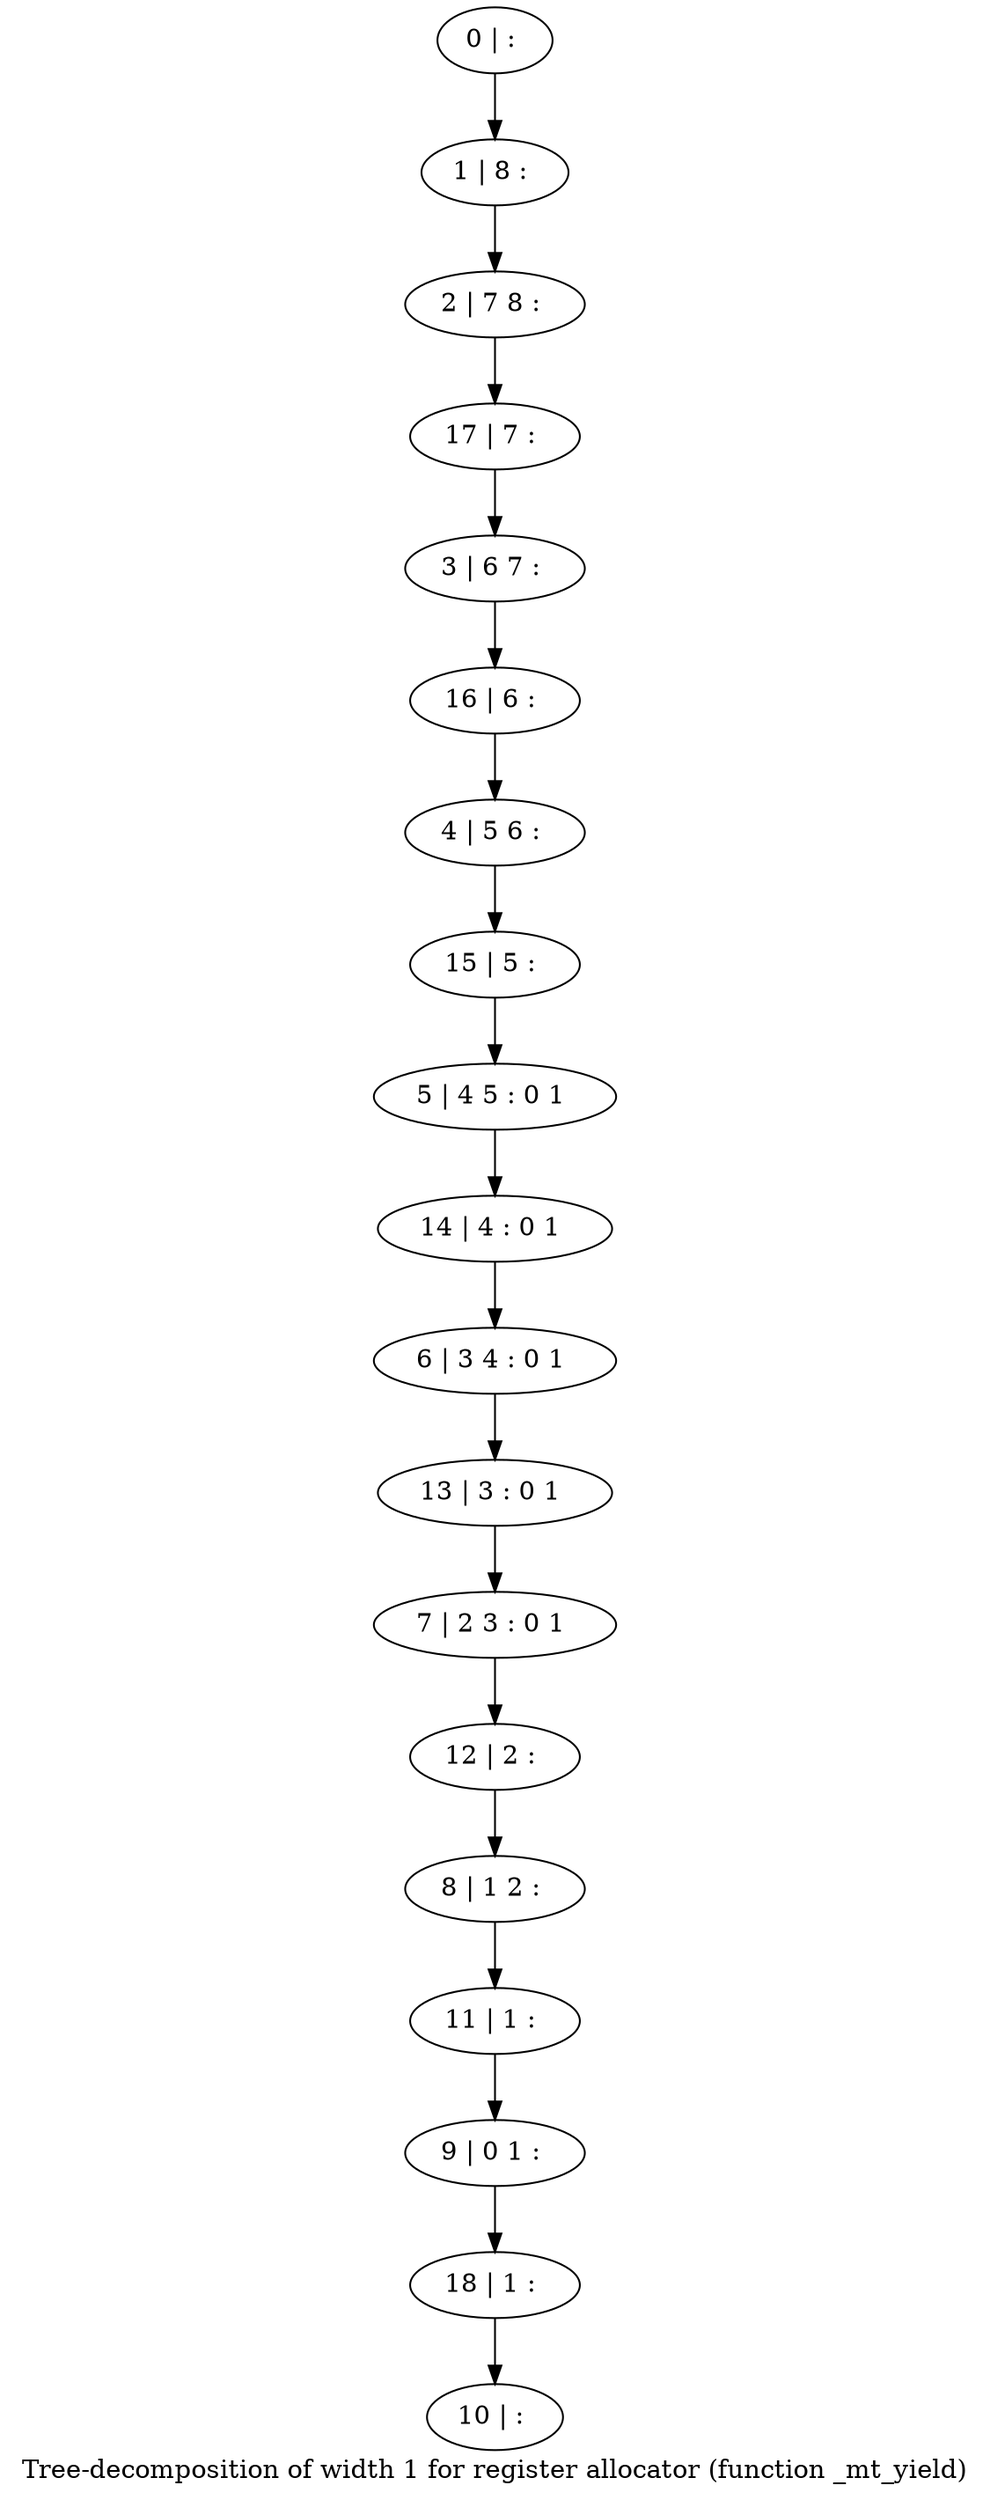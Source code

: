 digraph G {
graph [label="Tree-decomposition of width 1 for register allocator (function _mt_yield)"]
0[label="0 | : "];
1[label="1 | 8 : "];
2[label="2 | 7 8 : "];
3[label="3 | 6 7 : "];
4[label="4 | 5 6 : "];
5[label="5 | 4 5 : 0 1 "];
6[label="6 | 3 4 : 0 1 "];
7[label="7 | 2 3 : 0 1 "];
8[label="8 | 1 2 : "];
9[label="9 | 0 1 : "];
10[label="10 | : "];
11[label="11 | 1 : "];
12[label="12 | 2 : "];
13[label="13 | 3 : 0 1 "];
14[label="14 | 4 : 0 1 "];
15[label="15 | 5 : "];
16[label="16 | 6 : "];
17[label="17 | 7 : "];
18[label="18 | 1 : "];
0->1 ;
1->2 ;
11->9 ;
8->11 ;
12->8 ;
7->12 ;
13->7 ;
6->13 ;
14->6 ;
5->14 ;
15->5 ;
4->15 ;
16->4 ;
3->16 ;
17->3 ;
2->17 ;
18->10 ;
9->18 ;
}
